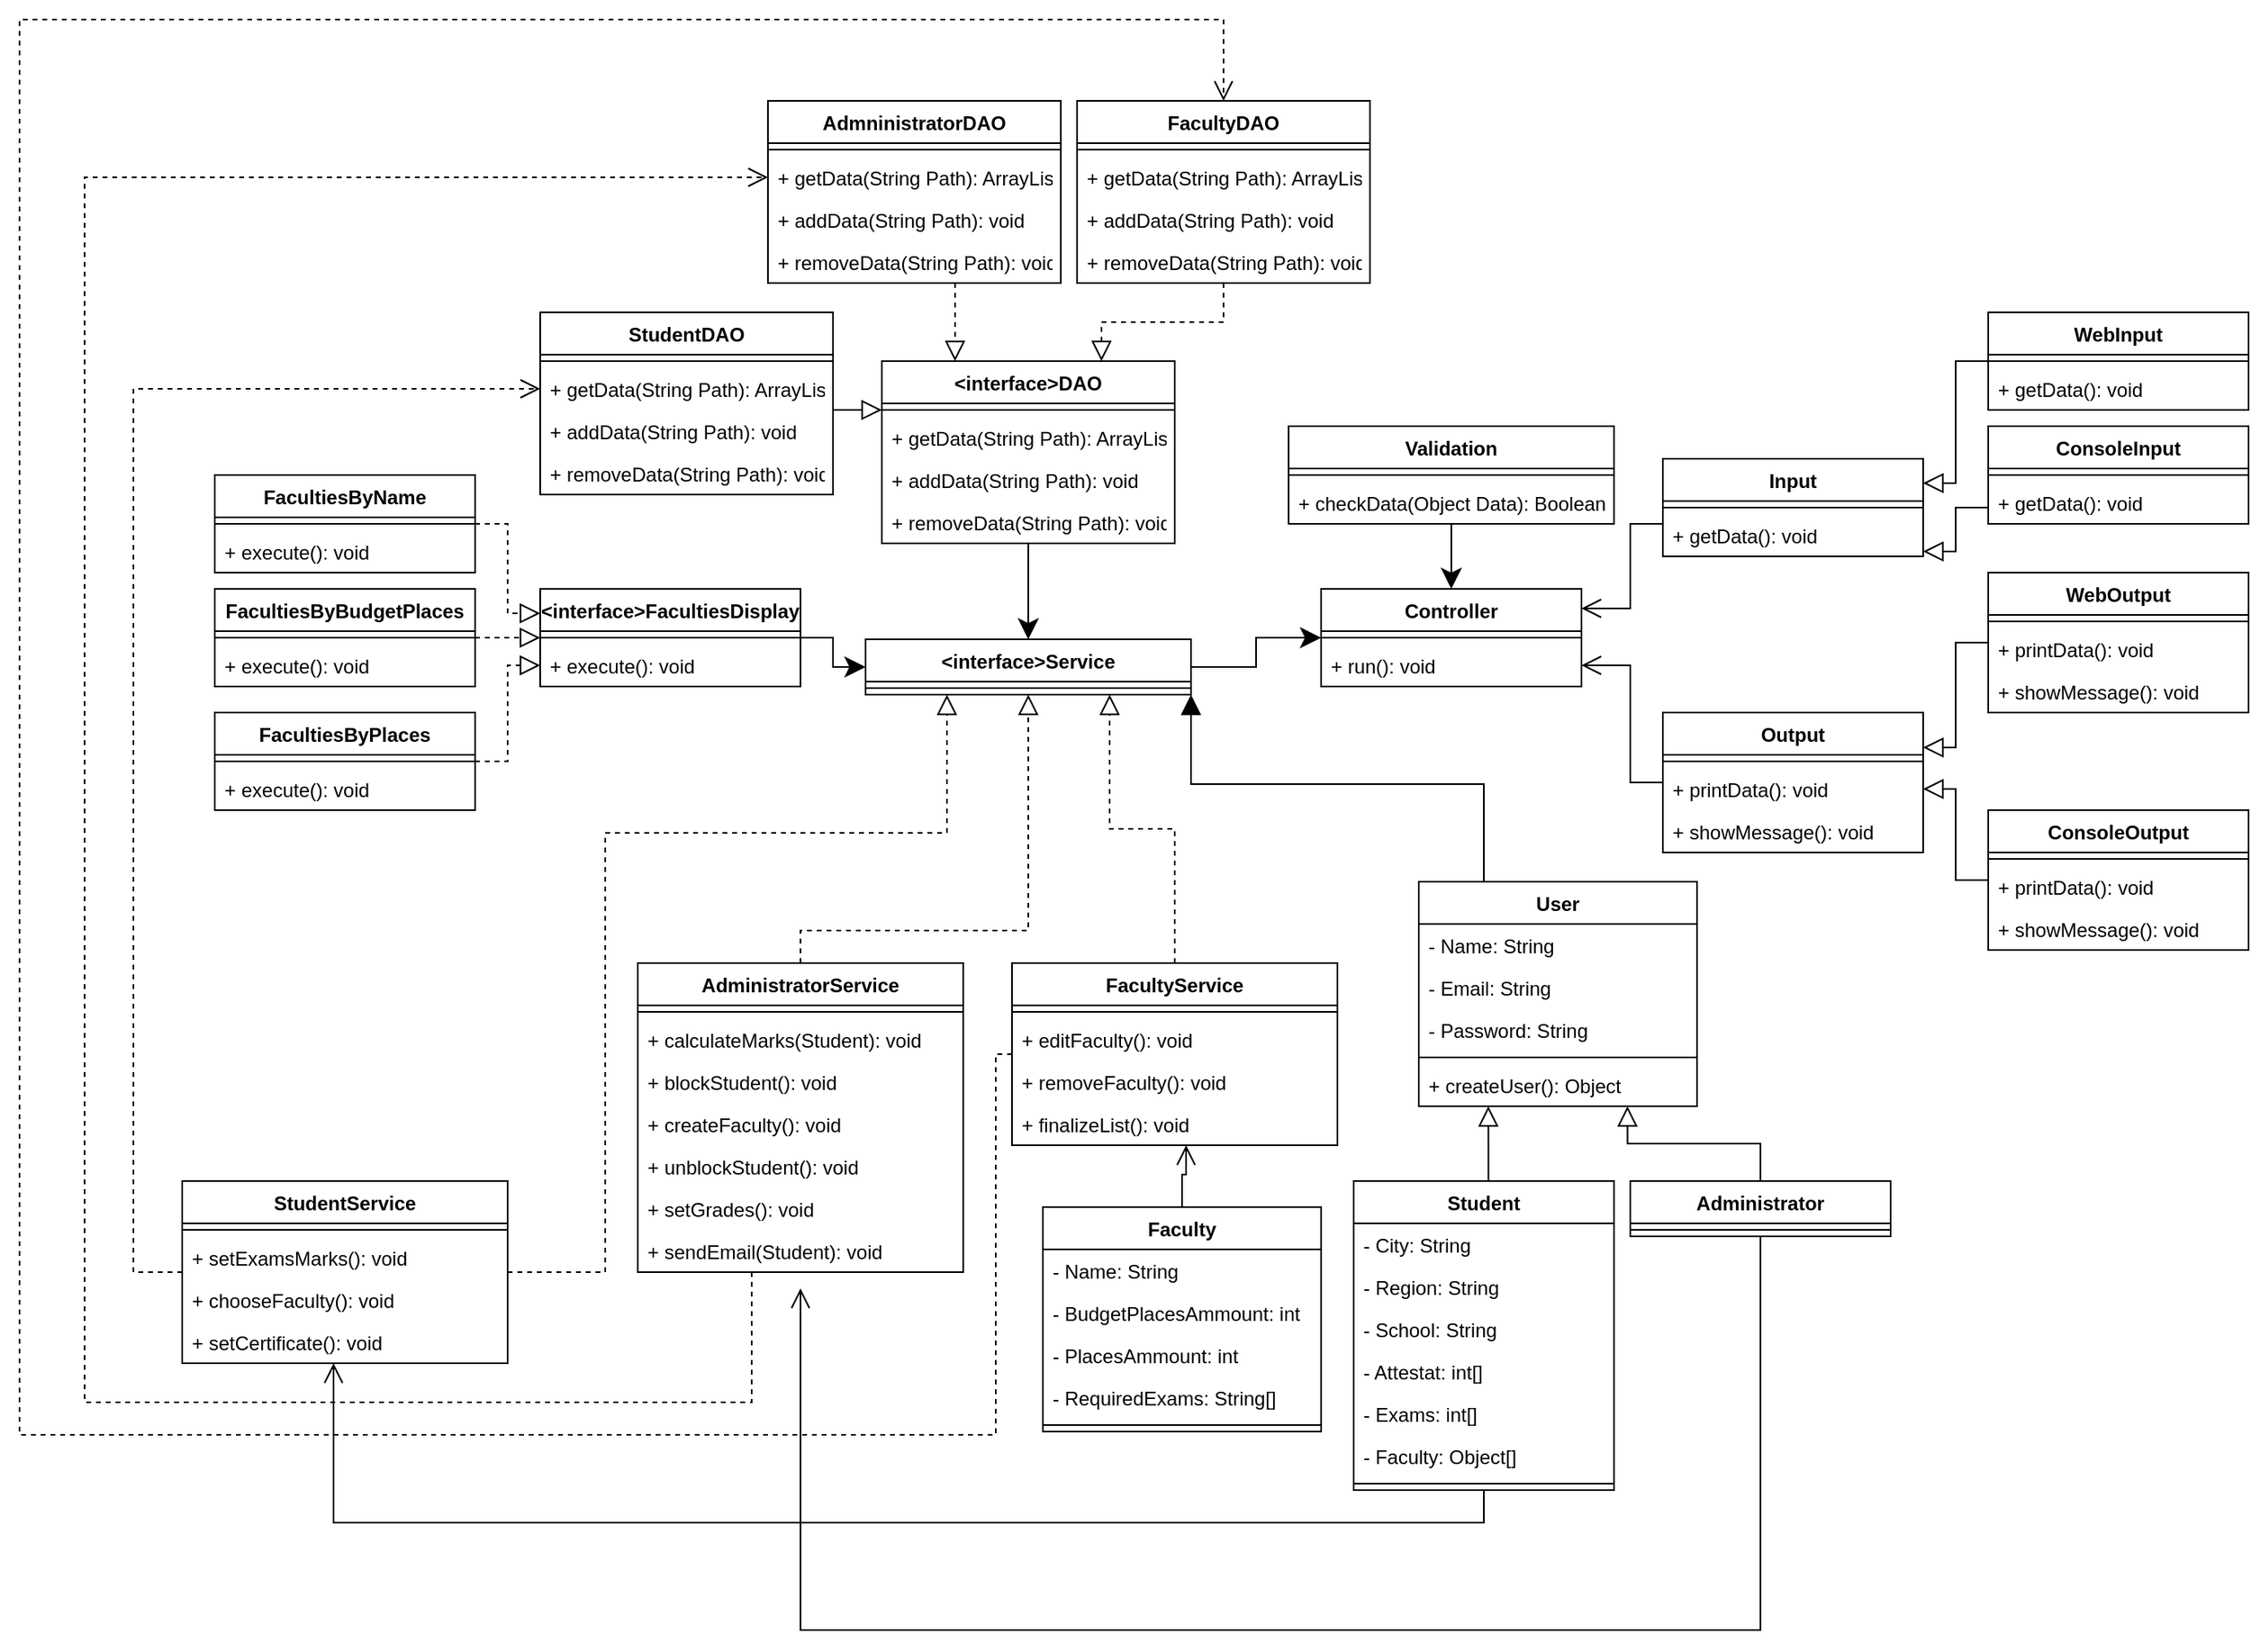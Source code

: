 <mxfile version="13.7.9" type="device" pages="2"><diagram id="vIo_he2ys7DQCaK_Sja6" name="class diagram"><mxGraphModel dx="1346" dy="989" grid="1" gridSize="10" guides="1" tooltips="1" connect="1" arrows="1" fold="1" page="0" pageScale="1" pageWidth="827" pageHeight="1169" math="0" shadow="0"><root><mxCell id="0"/><mxCell id="1" parent="0"/><mxCell id="I9_H8snSXOeKhCOQ0ayp-8" style="edgeStyle=orthogonalEdgeStyle;rounded=0;orthogonalLoop=1;jettySize=auto;html=1;entryX=0;entryY=0.25;entryDx=0;entryDy=0;endArrow=block;endFill=0;endSize=10;dashed=1;" edge="1" parent="1" source="I9_H8snSXOeKhCOQ0ayp-5" target="I9_H8snSXOeKhCOQ0ayp-1"><mxGeometry relative="1" as="geometry"/></mxCell><mxCell id="I9_H8snSXOeKhCOQ0ayp-21" style="edgeStyle=orthogonalEdgeStyle;rounded=0;orthogonalLoop=1;jettySize=auto;html=1;endArrow=classic;endFill=1;endSize=10;entryX=0;entryY=0.5;entryDx=0;entryDy=0;" edge="1" parent="1" source="I9_H8snSXOeKhCOQ0ayp-1" target="I9_H8snSXOeKhCOQ0ayp-17"><mxGeometry relative="1" as="geometry"><mxPoint x="480" y="230" as="targetPoint"/></mxGeometry></mxCell><mxCell id="I9_H8snSXOeKhCOQ0ayp-12" style="edgeStyle=orthogonalEdgeStyle;rounded=0;orthogonalLoop=1;jettySize=auto;html=1;entryX=0;entryY=0.5;entryDx=0;entryDy=0;endArrow=block;endFill=0;endSize=10;dashed=1;" edge="1" parent="1" source="I9_H8snSXOeKhCOQ0ayp-9" target="I9_H8snSXOeKhCOQ0ayp-1"><mxGeometry relative="1" as="geometry"/></mxCell><mxCell id="I9_H8snSXOeKhCOQ0ayp-16" style="edgeStyle=orthogonalEdgeStyle;rounded=0;orthogonalLoop=1;jettySize=auto;html=1;entryX=0;entryY=0.5;entryDx=0;entryDy=0;endArrow=block;endFill=0;endSize=10;dashed=1;" edge="1" parent="1" source="I9_H8snSXOeKhCOQ0ayp-13" target="I9_H8snSXOeKhCOQ0ayp-4"><mxGeometry relative="1" as="geometry"><Array as="points"><mxPoint x="260" y="266"/><mxPoint x="260" y="207"/></Array></mxGeometry></mxCell><mxCell id="I9_H8snSXOeKhCOQ0ayp-17" value="&lt;interface&gt;Service" style="swimlane;fontStyle=1;align=center;verticalAlign=top;childLayout=stackLayout;horizontal=1;startSize=26;horizontalStack=0;resizeParent=1;resizeParentMax=0;resizeLast=0;collapsible=1;marginBottom=0;" vertex="1" parent="1"><mxGeometry x="480" y="191" width="200" height="34" as="geometry"/></mxCell><mxCell id="I9_H8snSXOeKhCOQ0ayp-19" value="" style="line;strokeWidth=1;fillColor=none;align=left;verticalAlign=middle;spacingTop=-1;spacingLeft=3;spacingRight=3;rotatable=0;labelPosition=right;points=[];portConstraint=eastwest;" vertex="1" parent="I9_H8snSXOeKhCOQ0ayp-17"><mxGeometry y="26" width="200" height="8" as="geometry"/></mxCell><mxCell id="DlJdWnkf0uTOFnkQr2Xf-8" style="edgeStyle=orthogonalEdgeStyle;rounded=0;orthogonalLoop=1;jettySize=auto;html=1;entryX=1;entryY=0.25;entryDx=0;entryDy=0;endArrow=block;endFill=0;endSize=10;" edge="1" parent="1" source="DlJdWnkf0uTOFnkQr2Xf-1" target="I9_H8snSXOeKhCOQ0ayp-81"><mxGeometry relative="1" as="geometry"/></mxCell><mxCell id="I9_H8snSXOeKhCOQ0ayp-46" style="edgeStyle=orthogonalEdgeStyle;rounded=0;orthogonalLoop=1;jettySize=auto;html=1;entryX=1;entryY=1;entryDx=0;entryDy=0;endArrow=block;endFill=1;endSize=10;" edge="1" parent="1" source="I9_H8snSXOeKhCOQ0ayp-40" target="I9_H8snSXOeKhCOQ0ayp-17"><mxGeometry relative="1" as="geometry"><mxPoint x="680" y="238" as="targetPoint"/><Array as="points"><mxPoint x="860" y="280"/><mxPoint x="680" y="280"/></Array></mxGeometry></mxCell><mxCell id="I9_H8snSXOeKhCOQ0ayp-52" style="edgeStyle=orthogonalEdgeStyle;rounded=0;orthogonalLoop=1;jettySize=auto;html=1;entryX=0.25;entryY=1;entryDx=0;entryDy=0;endArrow=block;endFill=0;endSize=10;" edge="1" parent="1" source="I9_H8snSXOeKhCOQ0ayp-48" target="I9_H8snSXOeKhCOQ0ayp-40"><mxGeometry relative="1" as="geometry"><Array as="points"><mxPoint x="863" y="501"/></Array></mxGeometry></mxCell><mxCell id="I9_H8snSXOeKhCOQ0ayp-80" style="edgeStyle=orthogonalEdgeStyle;rounded=0;orthogonalLoop=1;jettySize=auto;html=1;endArrow=classic;endFill=1;endSize=10;" edge="1" parent="1" source="I9_H8snSXOeKhCOQ0ayp-76" target="I9_H8snSXOeKhCOQ0ayp-71"><mxGeometry relative="1" as="geometry"/></mxCell><mxCell id="I9_H8snSXOeKhCOQ0ayp-76" value="Validation" style="swimlane;fontStyle=1;align=center;verticalAlign=top;childLayout=stackLayout;horizontal=1;startSize=26;horizontalStack=0;resizeParent=1;resizeParentMax=0;resizeLast=0;collapsible=1;marginBottom=0;" vertex="1" parent="1"><mxGeometry x="740" y="60" width="200" height="60" as="geometry"/></mxCell><mxCell id="I9_H8snSXOeKhCOQ0ayp-78" value="" style="line;strokeWidth=1;fillColor=none;align=left;verticalAlign=middle;spacingTop=-1;spacingLeft=3;spacingRight=3;rotatable=0;labelPosition=right;points=[];portConstraint=eastwest;" vertex="1" parent="I9_H8snSXOeKhCOQ0ayp-76"><mxGeometry y="26" width="200" height="8" as="geometry"/></mxCell><mxCell id="I9_H8snSXOeKhCOQ0ayp-79" value="+ checkData(Object Data): Boolean" style="text;strokeColor=none;fillColor=none;align=left;verticalAlign=top;spacingLeft=4;spacingRight=4;overflow=hidden;rotatable=0;points=[[0,0.5],[1,0.5]];portConstraint=eastwest;" vertex="1" parent="I9_H8snSXOeKhCOQ0ayp-76"><mxGeometry y="34" width="200" height="26" as="geometry"/></mxCell><mxCell id="I9_H8snSXOeKhCOQ0ayp-85" style="edgeStyle=orthogonalEdgeStyle;rounded=0;orthogonalLoop=1;jettySize=auto;html=1;endArrow=open;endFill=0;endSize=10;" edge="1" parent="1" source="I9_H8snSXOeKhCOQ0ayp-81" target="I9_H8snSXOeKhCOQ0ayp-71"><mxGeometry relative="1" as="geometry"><mxPoint x="970" y="175" as="targetPoint"/><Array as="points"><mxPoint x="950" y="120"/><mxPoint x="950" y="172"/></Array></mxGeometry></mxCell><mxCell id="I9_H8snSXOeKhCOQ0ayp-89" style="edgeStyle=orthogonalEdgeStyle;rounded=0;orthogonalLoop=1;jettySize=auto;html=1;entryX=1;entryY=0.5;entryDx=0;entryDy=0;endArrow=open;endFill=0;endSize=10;" edge="1" parent="1" source="I9_H8snSXOeKhCOQ0ayp-86" target="I9_H8snSXOeKhCOQ0ayp-74"><mxGeometry relative="1" as="geometry"><Array as="points"><mxPoint x="950" y="279"/><mxPoint x="950" y="207"/></Array></mxGeometry></mxCell><mxCell id="I9_H8snSXOeKhCOQ0ayp-100" style="edgeStyle=orthogonalEdgeStyle;rounded=0;orthogonalLoop=1;jettySize=auto;html=1;entryX=1;entryY=0.25;entryDx=0;entryDy=0;endArrow=block;endFill=0;endSize=10;" edge="1" parent="1" source="I9_H8snSXOeKhCOQ0ayp-91" target="I9_H8snSXOeKhCOQ0ayp-86"><mxGeometry relative="1" as="geometry"/></mxCell><mxCell id="I9_H8snSXOeKhCOQ0ayp-91" value="WebOutput" style="swimlane;fontStyle=1;align=center;verticalAlign=top;childLayout=stackLayout;horizontal=1;startSize=26;horizontalStack=0;resizeParent=1;resizeParentMax=0;resizeLast=0;collapsible=1;marginBottom=0;" vertex="1" parent="1"><mxGeometry x="1170" y="150" width="160" height="86" as="geometry"/></mxCell><mxCell id="I9_H8snSXOeKhCOQ0ayp-92" value="" style="line;strokeWidth=1;fillColor=none;align=left;verticalAlign=middle;spacingTop=-1;spacingLeft=3;spacingRight=3;rotatable=0;labelPosition=right;points=[];portConstraint=eastwest;" vertex="1" parent="I9_H8snSXOeKhCOQ0ayp-91"><mxGeometry y="26" width="160" height="8" as="geometry"/></mxCell><mxCell id="I9_H8snSXOeKhCOQ0ayp-93" value="+ printData(): void" style="text;strokeColor=none;fillColor=none;align=left;verticalAlign=top;spacingLeft=4;spacingRight=4;overflow=hidden;rotatable=0;points=[[0,0.5],[1,0.5]];portConstraint=eastwest;" vertex="1" parent="I9_H8snSXOeKhCOQ0ayp-91"><mxGeometry y="34" width="160" height="26" as="geometry"/></mxCell><mxCell id="I9_H8snSXOeKhCOQ0ayp-94" value="+ showMessage(): void" style="text;strokeColor=none;fillColor=none;align=left;verticalAlign=top;spacingLeft=4;spacingRight=4;overflow=hidden;rotatable=0;points=[[0,0.5],[1,0.5]];portConstraint=eastwest;" vertex="1" parent="I9_H8snSXOeKhCOQ0ayp-91"><mxGeometry y="60" width="160" height="26" as="geometry"/></mxCell><mxCell id="DlJdWnkf0uTOFnkQr2Xf-7" style="edgeStyle=orthogonalEdgeStyle;rounded=0;orthogonalLoop=1;jettySize=auto;html=1;endArrow=block;endFill=0;endSize=10;exitX=0;exitY=0.5;exitDx=0;exitDy=0;" edge="1" parent="1" source="DlJdWnkf0uTOFnkQr2Xf-6" target="I9_H8snSXOeKhCOQ0ayp-84"><mxGeometry relative="1" as="geometry"><Array as="points"><mxPoint x="1170" y="110"/><mxPoint x="1150" y="110"/><mxPoint x="1150" y="137"/></Array></mxGeometry></mxCell><mxCell id="I9_H8snSXOeKhCOQ0ayp-81" value="Input" style="swimlane;fontStyle=1;align=center;verticalAlign=top;childLayout=stackLayout;horizontal=1;startSize=26;horizontalStack=0;resizeParent=1;resizeParentMax=0;resizeLast=0;collapsible=1;marginBottom=0;" vertex="1" parent="1"><mxGeometry x="970" y="80" width="160" height="60" as="geometry"/></mxCell><mxCell id="I9_H8snSXOeKhCOQ0ayp-83" value="" style="line;strokeWidth=1;fillColor=none;align=left;verticalAlign=middle;spacingTop=-1;spacingLeft=3;spacingRight=3;rotatable=0;labelPosition=right;points=[];portConstraint=eastwest;" vertex="1" parent="I9_H8snSXOeKhCOQ0ayp-81"><mxGeometry y="26" width="160" height="8" as="geometry"/></mxCell><mxCell id="I9_H8snSXOeKhCOQ0ayp-84" value="+ getData(): void" style="text;strokeColor=none;fillColor=none;align=left;verticalAlign=top;spacingLeft=4;spacingRight=4;overflow=hidden;rotatable=0;points=[[0,0.5],[1,0.5]];portConstraint=eastwest;" vertex="1" parent="I9_H8snSXOeKhCOQ0ayp-81"><mxGeometry y="34" width="160" height="26" as="geometry"/></mxCell><mxCell id="DlJdWnkf0uTOFnkQr2Xf-1" value="WebInput" style="swimlane;fontStyle=1;align=center;verticalAlign=top;childLayout=stackLayout;horizontal=1;startSize=26;horizontalStack=0;resizeParent=1;resizeParentMax=0;resizeLast=0;collapsible=1;marginBottom=0;" vertex="1" parent="1"><mxGeometry x="1170" y="-10" width="160" height="60" as="geometry"/></mxCell><mxCell id="DlJdWnkf0uTOFnkQr2Xf-2" value="" style="line;strokeWidth=1;fillColor=none;align=left;verticalAlign=middle;spacingTop=-1;spacingLeft=3;spacingRight=3;rotatable=0;labelPosition=right;points=[];portConstraint=eastwest;" vertex="1" parent="DlJdWnkf0uTOFnkQr2Xf-1"><mxGeometry y="26" width="160" height="8" as="geometry"/></mxCell><mxCell id="DlJdWnkf0uTOFnkQr2Xf-3" value="+ getData(): void" style="text;strokeColor=none;fillColor=none;align=left;verticalAlign=top;spacingLeft=4;spacingRight=4;overflow=hidden;rotatable=0;points=[[0,0.5],[1,0.5]];portConstraint=eastwest;" vertex="1" parent="DlJdWnkf0uTOFnkQr2Xf-1"><mxGeometry y="34" width="160" height="26" as="geometry"/></mxCell><mxCell id="I9_H8snSXOeKhCOQ0ayp-57" style="edgeStyle=orthogonalEdgeStyle;rounded=0;orthogonalLoop=1;jettySize=auto;html=1;entryX=0.75;entryY=1;entryDx=0;entryDy=0;endArrow=block;endFill=0;endSize=10;" edge="1" parent="1" source="I9_H8snSXOeKhCOQ0ayp-53" target="I9_H8snSXOeKhCOQ0ayp-40"><mxGeometry relative="1" as="geometry"/></mxCell><mxCell id="I9_H8snSXOeKhCOQ0ayp-75" style="edgeStyle=orthogonalEdgeStyle;rounded=0;orthogonalLoop=1;jettySize=auto;html=1;entryX=0;entryY=0.5;entryDx=0;entryDy=0;endArrow=classic;endFill=1;endSize=10;exitX=1;exitY=0.5;exitDx=0;exitDy=0;" edge="1" parent="1" source="I9_H8snSXOeKhCOQ0ayp-17" target="I9_H8snSXOeKhCOQ0ayp-71"><mxGeometry relative="1" as="geometry"><mxPoint x="680" y="238" as="sourcePoint"/></mxGeometry></mxCell><mxCell id="I9_H8snSXOeKhCOQ0ayp-86" value="Output" style="swimlane;fontStyle=1;align=center;verticalAlign=top;childLayout=stackLayout;horizontal=1;startSize=26;horizontalStack=0;resizeParent=1;resizeParentMax=0;resizeLast=0;collapsible=1;marginBottom=0;" vertex="1" parent="1"><mxGeometry x="970" y="236" width="160" height="86" as="geometry"/></mxCell><mxCell id="I9_H8snSXOeKhCOQ0ayp-87" value="" style="line;strokeWidth=1;fillColor=none;align=left;verticalAlign=middle;spacingTop=-1;spacingLeft=3;spacingRight=3;rotatable=0;labelPosition=right;points=[];portConstraint=eastwest;" vertex="1" parent="I9_H8snSXOeKhCOQ0ayp-86"><mxGeometry y="26" width="160" height="8" as="geometry"/></mxCell><mxCell id="I9_H8snSXOeKhCOQ0ayp-88" value="+ printData(): void" style="text;strokeColor=none;fillColor=none;align=left;verticalAlign=top;spacingLeft=4;spacingRight=4;overflow=hidden;rotatable=0;points=[[0,0.5],[1,0.5]];portConstraint=eastwest;" vertex="1" parent="I9_H8snSXOeKhCOQ0ayp-86"><mxGeometry y="34" width="160" height="26" as="geometry"/></mxCell><mxCell id="I9_H8snSXOeKhCOQ0ayp-90" value="+ showMessage(): void" style="text;strokeColor=none;fillColor=none;align=left;verticalAlign=top;spacingLeft=4;spacingRight=4;overflow=hidden;rotatable=0;points=[[0,0.5],[1,0.5]];portConstraint=eastwest;" vertex="1" parent="I9_H8snSXOeKhCOQ0ayp-86"><mxGeometry y="60" width="160" height="26" as="geometry"/></mxCell><mxCell id="I9_H8snSXOeKhCOQ0ayp-99" style="edgeStyle=orthogonalEdgeStyle;rounded=0;orthogonalLoop=1;jettySize=auto;html=1;entryX=1;entryY=0.5;entryDx=0;entryDy=0;endArrow=block;endFill=0;endSize=10;" edge="1" parent="1" source="I9_H8snSXOeKhCOQ0ayp-95" target="I9_H8snSXOeKhCOQ0ayp-88"><mxGeometry relative="1" as="geometry"/></mxCell><mxCell id="I9_H8snSXOeKhCOQ0ayp-95" value="ConsoleOutput" style="swimlane;fontStyle=1;align=center;verticalAlign=top;childLayout=stackLayout;horizontal=1;startSize=26;horizontalStack=0;resizeParent=1;resizeParentMax=0;resizeLast=0;collapsible=1;marginBottom=0;" vertex="1" parent="1"><mxGeometry x="1170" y="296" width="160" height="86" as="geometry"/></mxCell><mxCell id="I9_H8snSXOeKhCOQ0ayp-96" value="" style="line;strokeWidth=1;fillColor=none;align=left;verticalAlign=middle;spacingTop=-1;spacingLeft=3;spacingRight=3;rotatable=0;labelPosition=right;points=[];portConstraint=eastwest;" vertex="1" parent="I9_H8snSXOeKhCOQ0ayp-95"><mxGeometry y="26" width="160" height="8" as="geometry"/></mxCell><mxCell id="I9_H8snSXOeKhCOQ0ayp-97" value="+ printData(): void" style="text;strokeColor=none;fillColor=none;align=left;verticalAlign=top;spacingLeft=4;spacingRight=4;overflow=hidden;rotatable=0;points=[[0,0.5],[1,0.5]];portConstraint=eastwest;" vertex="1" parent="I9_H8snSXOeKhCOQ0ayp-95"><mxGeometry y="34" width="160" height="26" as="geometry"/></mxCell><mxCell id="I9_H8snSXOeKhCOQ0ayp-98" value="+ showMessage(): void" style="text;strokeColor=none;fillColor=none;align=left;verticalAlign=top;spacingLeft=4;spacingRight=4;overflow=hidden;rotatable=0;points=[[0,0.5],[1,0.5]];portConstraint=eastwest;" vertex="1" parent="I9_H8snSXOeKhCOQ0ayp-95"><mxGeometry y="60" width="160" height="26" as="geometry"/></mxCell><mxCell id="I9_H8snSXOeKhCOQ0ayp-71" value="Controller" style="swimlane;fontStyle=1;align=center;verticalAlign=top;childLayout=stackLayout;horizontal=1;startSize=26;horizontalStack=0;resizeParent=1;resizeParentMax=0;resizeLast=0;collapsible=1;marginBottom=0;" vertex="1" parent="1"><mxGeometry x="760" y="160" width="160" height="60" as="geometry"/></mxCell><mxCell id="I9_H8snSXOeKhCOQ0ayp-73" value="" style="line;strokeWidth=1;fillColor=none;align=left;verticalAlign=middle;spacingTop=-1;spacingLeft=3;spacingRight=3;rotatable=0;labelPosition=right;points=[];portConstraint=eastwest;" vertex="1" parent="I9_H8snSXOeKhCOQ0ayp-71"><mxGeometry y="26" width="160" height="8" as="geometry"/></mxCell><mxCell id="I9_H8snSXOeKhCOQ0ayp-74" value="+ run(): void" style="text;strokeColor=none;fillColor=none;align=left;verticalAlign=top;spacingLeft=4;spacingRight=4;overflow=hidden;rotatable=0;points=[[0,0.5],[1,0.5]];portConstraint=eastwest;" vertex="1" parent="I9_H8snSXOeKhCOQ0ayp-71"><mxGeometry y="34" width="160" height="26" as="geometry"/></mxCell><mxCell id="DlJdWnkf0uTOFnkQr2Xf-4" value="ConsoleInput" style="swimlane;fontStyle=1;align=center;verticalAlign=top;childLayout=stackLayout;horizontal=1;startSize=26;horizontalStack=0;resizeParent=1;resizeParentMax=0;resizeLast=0;collapsible=1;marginBottom=0;" vertex="1" parent="1"><mxGeometry x="1170" y="60" width="160" height="60" as="geometry"/></mxCell><mxCell id="DlJdWnkf0uTOFnkQr2Xf-5" value="" style="line;strokeWidth=1;fillColor=none;align=left;verticalAlign=middle;spacingTop=-1;spacingLeft=3;spacingRight=3;rotatable=0;labelPosition=right;points=[];portConstraint=eastwest;" vertex="1" parent="DlJdWnkf0uTOFnkQr2Xf-4"><mxGeometry y="26" width="160" height="8" as="geometry"/></mxCell><mxCell id="DlJdWnkf0uTOFnkQr2Xf-6" value="+ getData(): void" style="text;strokeColor=none;fillColor=none;align=left;verticalAlign=top;spacingLeft=4;spacingRight=4;overflow=hidden;rotatable=0;points=[[0,0.5],[1,0.5]];portConstraint=eastwest;" vertex="1" parent="DlJdWnkf0uTOFnkQr2Xf-4"><mxGeometry y="34" width="160" height="26" as="geometry"/></mxCell><mxCell id="DlJdWnkf0uTOFnkQr2Xf-14" style="edgeStyle=orthogonalEdgeStyle;rounded=0;orthogonalLoop=1;jettySize=auto;html=1;entryX=0.5;entryY=1;entryDx=0;entryDy=0;endArrow=block;endFill=0;endSize=10;exitX=0.5;exitY=0;exitDx=0;exitDy=0;dashed=1;" edge="1" parent="1" source="DlJdWnkf0uTOFnkQr2Xf-10" target="I9_H8snSXOeKhCOQ0ayp-17"><mxGeometry relative="1" as="geometry"><mxPoint x="625.8" y="251.598" as="targetPoint"/><Array as="points"><mxPoint x="440" y="370"/><mxPoint x="580" y="370"/></Array></mxGeometry></mxCell><mxCell id="DlJdWnkf0uTOFnkQr2Xf-19" style="edgeStyle=orthogonalEdgeStyle;rounded=0;orthogonalLoop=1;jettySize=auto;html=1;entryX=0.25;entryY=1;entryDx=0;entryDy=0;endArrow=block;endFill=0;endSize=10;dashed=1;" edge="1" parent="1" source="DlJdWnkf0uTOFnkQr2Xf-15" target="I9_H8snSXOeKhCOQ0ayp-17"><mxGeometry relative="1" as="geometry"><mxPoint x="520" y="251.598" as="targetPoint"/><Array as="points"><mxPoint x="320" y="580"/><mxPoint x="320" y="310"/><mxPoint x="530" y="310"/></Array></mxGeometry></mxCell><mxCell id="DlJdWnkf0uTOFnkQr2Xf-32" style="edgeStyle=orthogonalEdgeStyle;rounded=0;orthogonalLoop=1;jettySize=auto;html=1;entryX=0.5;entryY=0;entryDx=0;entryDy=0;endArrow=classic;endFill=1;endSize=10;" edge="1" parent="1" source="I9_H8snSXOeKhCOQ0ayp-28" target="I9_H8snSXOeKhCOQ0ayp-17"><mxGeometry relative="1" as="geometry"><mxPoint x="580" y="1.137e-13" as="targetPoint"/></mxGeometry></mxCell><mxCell id="DlJdWnkf0uTOFnkQr2Xf-56" style="edgeStyle=orthogonalEdgeStyle;rounded=0;orthogonalLoop=1;jettySize=auto;html=1;endArrow=block;endFill=0;endSize=10;" edge="1" parent="1" source="DlJdWnkf0uTOFnkQr2Xf-33" target="I9_H8snSXOeKhCOQ0ayp-30"><mxGeometry relative="1" as="geometry"><Array as="points"><mxPoint x="470" y="50"/></Array></mxGeometry></mxCell><mxCell id="I9_H8snSXOeKhCOQ0ayp-40" value="User" style="swimlane;fontStyle=1;align=center;verticalAlign=top;childLayout=stackLayout;horizontal=1;startSize=26;horizontalStack=0;resizeParent=1;resizeParentMax=0;resizeLast=0;collapsible=1;marginBottom=0;" vertex="1" parent="1"><mxGeometry x="820" y="340" width="171" height="138" as="geometry"/></mxCell><mxCell id="I9_H8snSXOeKhCOQ0ayp-41" value="- Name: String" style="text;strokeColor=none;fillColor=none;align=left;verticalAlign=top;spacingLeft=4;spacingRight=4;overflow=hidden;rotatable=0;points=[[0,0.5],[1,0.5]];portConstraint=eastwest;" vertex="1" parent="I9_H8snSXOeKhCOQ0ayp-40"><mxGeometry y="26" width="171" height="26" as="geometry"/></mxCell><mxCell id="I9_H8snSXOeKhCOQ0ayp-42" value="- Email: String" style="text;strokeColor=none;fillColor=none;align=left;verticalAlign=top;spacingLeft=4;spacingRight=4;overflow=hidden;rotatable=0;points=[[0,0.5],[1,0.5]];portConstraint=eastwest;" vertex="1" parent="I9_H8snSXOeKhCOQ0ayp-40"><mxGeometry y="52" width="171" height="26" as="geometry"/></mxCell><mxCell id="I9_H8snSXOeKhCOQ0ayp-43" value="- Password: String" style="text;strokeColor=none;fillColor=none;align=left;verticalAlign=top;spacingLeft=4;spacingRight=4;overflow=hidden;rotatable=0;points=[[0,0.5],[1,0.5]];portConstraint=eastwest;" vertex="1" parent="I9_H8snSXOeKhCOQ0ayp-40"><mxGeometry y="78" width="171" height="26" as="geometry"/></mxCell><mxCell id="I9_H8snSXOeKhCOQ0ayp-45" value="" style="line;strokeWidth=1;fillColor=none;align=left;verticalAlign=middle;spacingTop=-1;spacingLeft=3;spacingRight=3;rotatable=0;labelPosition=right;points=[];portConstraint=eastwest;" vertex="1" parent="I9_H8snSXOeKhCOQ0ayp-40"><mxGeometry y="104" width="171" height="8" as="geometry"/></mxCell><mxCell id="DlJdWnkf0uTOFnkQr2Xf-9" value="+ createUser(): Object" style="text;strokeColor=none;fillColor=none;align=left;verticalAlign=top;spacingLeft=4;spacingRight=4;overflow=hidden;rotatable=0;points=[[0,0.5],[1,0.5]];portConstraint=eastwest;" vertex="1" parent="I9_H8snSXOeKhCOQ0ayp-40"><mxGeometry y="112" width="171" height="26" as="geometry"/></mxCell><mxCell id="DlJdWnkf0uTOFnkQr2Xf-57" style="edgeStyle=orthogonalEdgeStyle;rounded=0;orthogonalLoop=1;jettySize=auto;html=1;endArrow=open;endFill=0;endSize=10;dashed=1;entryX=0;entryY=0.5;entryDx=0;entryDy=0;" edge="1" parent="1" source="DlJdWnkf0uTOFnkQr2Xf-15" target="DlJdWnkf0uTOFnkQr2Xf-35"><mxGeometry relative="1" as="geometry"><mxPoint x="470" y="-177" as="targetPoint"/><Array as="points"><mxPoint x="30" y="580"/><mxPoint x="30" y="37"/></Array></mxGeometry></mxCell><mxCell id="DlJdWnkf0uTOFnkQr2Xf-38" value="AdmninistratorDAO" style="swimlane;fontStyle=1;align=center;verticalAlign=top;childLayout=stackLayout;horizontal=1;startSize=26;horizontalStack=0;resizeParent=1;resizeParentMax=0;resizeLast=0;collapsible=1;marginBottom=0;" vertex="1" parent="1"><mxGeometry x="420" y="-140" width="180" height="112" as="geometry"/></mxCell><mxCell id="DlJdWnkf0uTOFnkQr2Xf-39" value="" style="line;strokeWidth=1;fillColor=none;align=left;verticalAlign=middle;spacingTop=-1;spacingLeft=3;spacingRight=3;rotatable=0;labelPosition=right;points=[];portConstraint=eastwest;" vertex="1" parent="DlJdWnkf0uTOFnkQr2Xf-38"><mxGeometry y="26" width="180" height="8" as="geometry"/></mxCell><mxCell id="DlJdWnkf0uTOFnkQr2Xf-40" value="+ getData(String Path): ArrayList" style="text;strokeColor=none;fillColor=none;align=left;verticalAlign=top;spacingLeft=4;spacingRight=4;overflow=hidden;rotatable=0;points=[[0,0.5],[1,0.5]];portConstraint=eastwest;" vertex="1" parent="DlJdWnkf0uTOFnkQr2Xf-38"><mxGeometry y="34" width="180" height="26" as="geometry"/></mxCell><mxCell id="DlJdWnkf0uTOFnkQr2Xf-41" value="+ addData(String Path): void" style="text;strokeColor=none;fillColor=none;align=left;verticalAlign=top;spacingLeft=4;spacingRight=4;overflow=hidden;rotatable=0;points=[[0,0.5],[1,0.5]];portConstraint=eastwest;" vertex="1" parent="DlJdWnkf0uTOFnkQr2Xf-38"><mxGeometry y="60" width="180" height="26" as="geometry"/></mxCell><mxCell id="DlJdWnkf0uTOFnkQr2Xf-42" value="+ removeData(String Path): void" style="text;strokeColor=none;fillColor=none;align=left;verticalAlign=top;spacingLeft=4;spacingRight=4;overflow=hidden;rotatable=0;points=[[0,0.5],[1,0.5]];portConstraint=eastwest;" vertex="1" parent="DlJdWnkf0uTOFnkQr2Xf-38"><mxGeometry y="86" width="180" height="26" as="geometry"/></mxCell><mxCell id="DlJdWnkf0uTOFnkQr2Xf-15" value="StudentService" style="swimlane;fontStyle=1;align=center;verticalAlign=top;childLayout=stackLayout;horizontal=1;startSize=26;horizontalStack=0;resizeParent=1;resizeParentMax=0;resizeLast=0;collapsible=1;marginBottom=0;" vertex="1" parent="1"><mxGeometry x="60" y="524" width="200" height="112" as="geometry"/></mxCell><mxCell id="DlJdWnkf0uTOFnkQr2Xf-16" value="" style="line;strokeWidth=1;fillColor=none;align=left;verticalAlign=middle;spacingTop=-1;spacingLeft=3;spacingRight=3;rotatable=0;labelPosition=right;points=[];portConstraint=eastwest;" vertex="1" parent="DlJdWnkf0uTOFnkQr2Xf-15"><mxGeometry y="26" width="200" height="8" as="geometry"/></mxCell><mxCell id="I9_H8snSXOeKhCOQ0ayp-69" value="+ setExamsMarks(): void" style="text;strokeColor=none;fillColor=none;align=left;verticalAlign=top;spacingLeft=4;spacingRight=4;overflow=hidden;rotatable=0;points=[[0,0.5],[1,0.5]];portConstraint=eastwest;" vertex="1" parent="DlJdWnkf0uTOFnkQr2Xf-15"><mxGeometry y="34" width="200" height="26" as="geometry"/></mxCell><mxCell id="I9_H8snSXOeKhCOQ0ayp-70" value="+ chooseFaculty(): void" style="text;strokeColor=none;fillColor=none;align=left;verticalAlign=top;spacingLeft=4;spacingRight=4;overflow=hidden;rotatable=0;points=[[0,0.5],[1,0.5]];portConstraint=eastwest;" vertex="1" parent="DlJdWnkf0uTOFnkQr2Xf-15"><mxGeometry y="60" width="200" height="26" as="geometry"/></mxCell><mxCell id="I9_H8snSXOeKhCOQ0ayp-51" value="+ setCertificate(): void" style="text;strokeColor=none;fillColor=none;align=left;verticalAlign=top;spacingLeft=4;spacingRight=4;overflow=hidden;rotatable=0;points=[[0,0.5],[1,0.5]];portConstraint=eastwest;" vertex="1" parent="DlJdWnkf0uTOFnkQr2Xf-15"><mxGeometry y="86" width="200" height="26" as="geometry"/></mxCell><mxCell id="DlJdWnkf0uTOFnkQr2Xf-58" style="edgeStyle=orthogonalEdgeStyle;rounded=0;orthogonalLoop=1;jettySize=auto;html=1;dashed=1;endArrow=open;endFill=0;endSize=10;entryX=0;entryY=0.5;entryDx=0;entryDy=0;" edge="1" parent="1" source="DlJdWnkf0uTOFnkQr2Xf-10" target="DlJdWnkf0uTOFnkQr2Xf-40"><mxGeometry relative="1" as="geometry"><mxPoint x="420" y="-460" as="targetPoint"/><Array as="points"><mxPoint x="410" y="660"/><mxPoint y="660"/><mxPoint y="-93"/></Array></mxGeometry></mxCell><mxCell id="DlJdWnkf0uTOFnkQr2Xf-63" style="edgeStyle=orthogonalEdgeStyle;rounded=0;orthogonalLoop=1;jettySize=auto;html=1;entryX=0.75;entryY=1;entryDx=0;entryDy=0;endArrow=block;endFill=0;endSize=10;dashed=1;" edge="1" parent="1" source="DlJdWnkf0uTOFnkQr2Xf-59" target="I9_H8snSXOeKhCOQ0ayp-17"><mxGeometry relative="1" as="geometry"/></mxCell><mxCell id="DlJdWnkf0uTOFnkQr2Xf-64" style="edgeStyle=orthogonalEdgeStyle;rounded=0;orthogonalLoop=1;jettySize=auto;html=1;entryX=0.5;entryY=0;entryDx=0;entryDy=0;endArrow=open;endFill=0;endSize=10;dashed=1;" edge="1" parent="1" source="DlJdWnkf0uTOFnkQr2Xf-59" target="DlJdWnkf0uTOFnkQr2Xf-43"><mxGeometry relative="1" as="geometry"><Array as="points"><mxPoint x="560" y="446"/><mxPoint x="560" y="680"/><mxPoint x="-40" y="680"/><mxPoint x="-40" y="-190"/><mxPoint x="700" y="-190"/></Array></mxGeometry></mxCell><mxCell id="DlJdWnkf0uTOFnkQr2Xf-70" style="edgeStyle=orthogonalEdgeStyle;rounded=0;orthogonalLoop=1;jettySize=auto;html=1;entryX=0.465;entryY=1;entryDx=0;entryDy=0;entryPerimeter=0;endArrow=open;endFill=0;endSize=10;" edge="1" parent="1" source="I9_H8snSXOeKhCOQ0ayp-48" target="I9_H8snSXOeKhCOQ0ayp-51"><mxGeometry relative="1" as="geometry"><Array as="points"><mxPoint x="860" y="734"/><mxPoint x="153" y="734"/></Array></mxGeometry></mxCell><mxCell id="I9_H8snSXOeKhCOQ0ayp-48" value="Student" style="swimlane;fontStyle=1;align=center;verticalAlign=top;childLayout=stackLayout;horizontal=1;startSize=26;horizontalStack=0;resizeParent=1;resizeParentMax=0;resizeLast=0;collapsible=1;marginBottom=0;" vertex="1" parent="1"><mxGeometry x="780" y="524" width="160" height="190" as="geometry"/></mxCell><mxCell id="I9_H8snSXOeKhCOQ0ayp-49" value="- City: String" style="text;strokeColor=none;fillColor=none;align=left;verticalAlign=top;spacingLeft=4;spacingRight=4;overflow=hidden;rotatable=0;points=[[0,0.5],[1,0.5]];portConstraint=eastwest;" vertex="1" parent="I9_H8snSXOeKhCOQ0ayp-48"><mxGeometry y="26" width="160" height="26" as="geometry"/></mxCell><mxCell id="I9_H8snSXOeKhCOQ0ayp-65" value="- Region: String" style="text;strokeColor=none;fillColor=none;align=left;verticalAlign=top;spacingLeft=4;spacingRight=4;overflow=hidden;rotatable=0;points=[[0,0.5],[1,0.5]];portConstraint=eastwest;" vertex="1" parent="I9_H8snSXOeKhCOQ0ayp-48"><mxGeometry y="52" width="160" height="26" as="geometry"/></mxCell><mxCell id="I9_H8snSXOeKhCOQ0ayp-66" value="- School: String" style="text;strokeColor=none;fillColor=none;align=left;verticalAlign=top;spacingLeft=4;spacingRight=4;overflow=hidden;rotatable=0;points=[[0,0.5],[1,0.5]];portConstraint=eastwest;" vertex="1" parent="I9_H8snSXOeKhCOQ0ayp-48"><mxGeometry y="78" width="160" height="26" as="geometry"/></mxCell><mxCell id="I9_H8snSXOeKhCOQ0ayp-64" value="- Attestat: int[]" style="text;strokeColor=none;fillColor=none;align=left;verticalAlign=top;spacingLeft=4;spacingRight=4;overflow=hidden;rotatable=0;points=[[0,0.5],[1,0.5]];portConstraint=eastwest;" vertex="1" parent="I9_H8snSXOeKhCOQ0ayp-48"><mxGeometry y="104" width="160" height="26" as="geometry"/></mxCell><mxCell id="I9_H8snSXOeKhCOQ0ayp-67" value="- Exams: int[]" style="text;strokeColor=none;fillColor=none;align=left;verticalAlign=top;spacingLeft=4;spacingRight=4;overflow=hidden;rotatable=0;points=[[0,0.5],[1,0.5]];portConstraint=eastwest;" vertex="1" parent="I9_H8snSXOeKhCOQ0ayp-48"><mxGeometry y="130" width="160" height="26" as="geometry"/></mxCell><mxCell id="I9_H8snSXOeKhCOQ0ayp-68" value="- Faculty: Object[]" style="text;strokeColor=none;fillColor=none;align=left;verticalAlign=top;spacingLeft=4;spacingRight=4;overflow=hidden;rotatable=0;points=[[0,0.5],[1,0.5]];portConstraint=eastwest;" vertex="1" parent="I9_H8snSXOeKhCOQ0ayp-48"><mxGeometry y="156" width="160" height="26" as="geometry"/></mxCell><mxCell id="I9_H8snSXOeKhCOQ0ayp-50" value="" style="line;strokeWidth=1;fillColor=none;align=left;verticalAlign=middle;spacingTop=-1;spacingLeft=3;spacingRight=3;rotatable=0;labelPosition=right;points=[];portConstraint=eastwest;" vertex="1" parent="I9_H8snSXOeKhCOQ0ayp-48"><mxGeometry y="182" width="160" height="8" as="geometry"/></mxCell><mxCell id="DlJdWnkf0uTOFnkQr2Xf-71" style="edgeStyle=orthogonalEdgeStyle;rounded=0;orthogonalLoop=1;jettySize=auto;html=1;endArrow=open;endFill=0;endSize=10;" edge="1" parent="1" source="I9_H8snSXOeKhCOQ0ayp-53"><mxGeometry relative="1" as="geometry"><mxPoint x="440" y="590" as="targetPoint"/><Array as="points"><mxPoint x="1030" y="800"/><mxPoint x="440" y="800"/></Array></mxGeometry></mxCell><mxCell id="I9_H8snSXOeKhCOQ0ayp-53" value="Administrator" style="swimlane;fontStyle=1;align=center;verticalAlign=top;childLayout=stackLayout;horizontal=1;startSize=26;horizontalStack=0;resizeParent=1;resizeParentMax=0;resizeLast=0;collapsible=1;marginBottom=0;" vertex="1" parent="1"><mxGeometry x="950" y="524" width="160" height="34" as="geometry"/></mxCell><mxCell id="I9_H8snSXOeKhCOQ0ayp-55" value="" style="line;strokeWidth=1;fillColor=none;align=left;verticalAlign=middle;spacingTop=-1;spacingLeft=3;spacingRight=3;rotatable=0;labelPosition=right;points=[];portConstraint=eastwest;" vertex="1" parent="I9_H8snSXOeKhCOQ0ayp-53"><mxGeometry y="26" width="160" height="8" as="geometry"/></mxCell><mxCell id="I9_H8snSXOeKhCOQ0ayp-5" value="FacultiesByName" style="swimlane;fontStyle=1;align=center;verticalAlign=top;childLayout=stackLayout;horizontal=1;startSize=26;horizontalStack=0;resizeParent=1;resizeParentMax=0;resizeLast=0;collapsible=1;marginBottom=0;" vertex="1" parent="1"><mxGeometry x="80" y="90" width="160" height="60" as="geometry"/></mxCell><mxCell id="I9_H8snSXOeKhCOQ0ayp-6" value="" style="line;strokeWidth=1;fillColor=none;align=left;verticalAlign=middle;spacingTop=-1;spacingLeft=3;spacingRight=3;rotatable=0;labelPosition=right;points=[];portConstraint=eastwest;" vertex="1" parent="I9_H8snSXOeKhCOQ0ayp-5"><mxGeometry y="26" width="160" height="8" as="geometry"/></mxCell><mxCell id="I9_H8snSXOeKhCOQ0ayp-7" value="+ execute(): void" style="text;strokeColor=none;fillColor=none;align=left;verticalAlign=top;spacingLeft=4;spacingRight=4;overflow=hidden;rotatable=0;points=[[0,0.5],[1,0.5]];portConstraint=eastwest;" vertex="1" parent="I9_H8snSXOeKhCOQ0ayp-5"><mxGeometry y="34" width="160" height="26" as="geometry"/></mxCell><mxCell id="I9_H8snSXOeKhCOQ0ayp-9" value="FacultiesByBudgetPlaces" style="swimlane;fontStyle=1;align=center;verticalAlign=top;childLayout=stackLayout;horizontal=1;startSize=26;horizontalStack=0;resizeParent=1;resizeParentMax=0;resizeLast=0;collapsible=1;marginBottom=0;" vertex="1" parent="1"><mxGeometry x="80" y="160" width="160" height="60" as="geometry"/></mxCell><mxCell id="I9_H8snSXOeKhCOQ0ayp-10" value="" style="line;strokeWidth=1;fillColor=none;align=left;verticalAlign=middle;spacingTop=-1;spacingLeft=3;spacingRight=3;rotatable=0;labelPosition=right;points=[];portConstraint=eastwest;" vertex="1" parent="I9_H8snSXOeKhCOQ0ayp-9"><mxGeometry y="26" width="160" height="8" as="geometry"/></mxCell><mxCell id="I9_H8snSXOeKhCOQ0ayp-11" value="+ execute(): void" style="text;strokeColor=none;fillColor=none;align=left;verticalAlign=top;spacingLeft=4;spacingRight=4;overflow=hidden;rotatable=0;points=[[0,0.5],[1,0.5]];portConstraint=eastwest;" vertex="1" parent="I9_H8snSXOeKhCOQ0ayp-9"><mxGeometry y="34" width="160" height="26" as="geometry"/></mxCell><mxCell id="I9_H8snSXOeKhCOQ0ayp-1" value="&lt;interface&gt;FacultiesDisplay" style="swimlane;fontStyle=1;align=center;verticalAlign=top;childLayout=stackLayout;horizontal=1;startSize=26;horizontalStack=0;resizeParent=1;resizeParentMax=0;resizeLast=0;collapsible=1;marginBottom=0;" vertex="1" parent="1"><mxGeometry x="280" y="160" width="160" height="60" as="geometry"/></mxCell><mxCell id="I9_H8snSXOeKhCOQ0ayp-3" value="" style="line;strokeWidth=1;fillColor=none;align=left;verticalAlign=middle;spacingTop=-1;spacingLeft=3;spacingRight=3;rotatable=0;labelPosition=right;points=[];portConstraint=eastwest;" vertex="1" parent="I9_H8snSXOeKhCOQ0ayp-1"><mxGeometry y="26" width="160" height="8" as="geometry"/></mxCell><mxCell id="I9_H8snSXOeKhCOQ0ayp-4" value="+ execute(): void" style="text;strokeColor=none;fillColor=none;align=left;verticalAlign=top;spacingLeft=4;spacingRight=4;overflow=hidden;rotatable=0;points=[[0,0.5],[1,0.5]];portConstraint=eastwest;" vertex="1" parent="I9_H8snSXOeKhCOQ0ayp-1"><mxGeometry y="34" width="160" height="26" as="geometry"/></mxCell><mxCell id="I9_H8snSXOeKhCOQ0ayp-13" value="FacultiesByPlaces" style="swimlane;fontStyle=1;align=center;verticalAlign=top;childLayout=stackLayout;horizontal=1;startSize=26;horizontalStack=0;resizeParent=1;resizeParentMax=0;resizeLast=0;collapsible=1;marginBottom=0;" vertex="1" parent="1"><mxGeometry x="80" y="236" width="160" height="60" as="geometry"/></mxCell><mxCell id="I9_H8snSXOeKhCOQ0ayp-14" value="" style="line;strokeWidth=1;fillColor=none;align=left;verticalAlign=middle;spacingTop=-1;spacingLeft=3;spacingRight=3;rotatable=0;labelPosition=right;points=[];portConstraint=eastwest;" vertex="1" parent="I9_H8snSXOeKhCOQ0ayp-13"><mxGeometry y="26" width="160" height="8" as="geometry"/></mxCell><mxCell id="I9_H8snSXOeKhCOQ0ayp-15" value="+ execute(): void" style="text;strokeColor=none;fillColor=none;align=left;verticalAlign=top;spacingLeft=4;spacingRight=4;overflow=hidden;rotatable=0;points=[[0,0.5],[1,0.5]];portConstraint=eastwest;" vertex="1" parent="I9_H8snSXOeKhCOQ0ayp-13"><mxGeometry y="34" width="160" height="26" as="geometry"/></mxCell><mxCell id="I9_H8snSXOeKhCOQ0ayp-28" value="&lt;interface&gt;DAO" style="swimlane;fontStyle=1;align=center;verticalAlign=top;childLayout=stackLayout;horizontal=1;startSize=26;horizontalStack=0;resizeParent=1;resizeParentMax=0;resizeLast=0;collapsible=1;marginBottom=0;" vertex="1" parent="1"><mxGeometry x="490" y="20" width="180" height="112" as="geometry"/></mxCell><mxCell id="I9_H8snSXOeKhCOQ0ayp-30" value="" style="line;strokeWidth=1;fillColor=none;align=left;verticalAlign=middle;spacingTop=-1;spacingLeft=3;spacingRight=3;rotatable=0;labelPosition=right;points=[];portConstraint=eastwest;" vertex="1" parent="I9_H8snSXOeKhCOQ0ayp-28"><mxGeometry y="26" width="180" height="8" as="geometry"/></mxCell><mxCell id="I9_H8snSXOeKhCOQ0ayp-31" value="+ getData(String Path): ArrayList" style="text;strokeColor=none;fillColor=none;align=left;verticalAlign=top;spacingLeft=4;spacingRight=4;overflow=hidden;rotatable=0;points=[[0,0.5],[1,0.5]];portConstraint=eastwest;" vertex="1" parent="I9_H8snSXOeKhCOQ0ayp-28"><mxGeometry y="34" width="180" height="26" as="geometry"/></mxCell><mxCell id="DlJdWnkf0uTOFnkQr2Xf-20" value="+ addData(String Path): void" style="text;strokeColor=none;fillColor=none;align=left;verticalAlign=top;spacingLeft=4;spacingRight=4;overflow=hidden;rotatable=0;points=[[0,0.5],[1,0.5]];portConstraint=eastwest;" vertex="1" parent="I9_H8snSXOeKhCOQ0ayp-28"><mxGeometry y="60" width="180" height="26" as="geometry"/></mxCell><mxCell id="DlJdWnkf0uTOFnkQr2Xf-21" value="+ removeData(String Path): void" style="text;strokeColor=none;fillColor=none;align=left;verticalAlign=top;spacingLeft=4;spacingRight=4;overflow=hidden;rotatable=0;points=[[0,0.5],[1,0.5]];portConstraint=eastwest;" vertex="1" parent="I9_H8snSXOeKhCOQ0ayp-28"><mxGeometry y="86" width="180" height="26" as="geometry"/></mxCell><mxCell id="DlJdWnkf0uTOFnkQr2Xf-33" value="StudentDAO" style="swimlane;fontStyle=1;align=center;verticalAlign=top;childLayout=stackLayout;horizontal=1;startSize=26;horizontalStack=0;resizeParent=1;resizeParentMax=0;resizeLast=0;collapsible=1;marginBottom=0;" vertex="1" parent="1"><mxGeometry x="280" y="-10" width="180" height="112" as="geometry"/></mxCell><mxCell id="DlJdWnkf0uTOFnkQr2Xf-34" value="" style="line;strokeWidth=1;fillColor=none;align=left;verticalAlign=middle;spacingTop=-1;spacingLeft=3;spacingRight=3;rotatable=0;labelPosition=right;points=[];portConstraint=eastwest;" vertex="1" parent="DlJdWnkf0uTOFnkQr2Xf-33"><mxGeometry y="26" width="180" height="8" as="geometry"/></mxCell><mxCell id="DlJdWnkf0uTOFnkQr2Xf-35" value="+ getData(String Path): ArrayList" style="text;strokeColor=none;fillColor=none;align=left;verticalAlign=top;spacingLeft=4;spacingRight=4;overflow=hidden;rotatable=0;points=[[0,0.5],[1,0.5]];portConstraint=eastwest;" vertex="1" parent="DlJdWnkf0uTOFnkQr2Xf-33"><mxGeometry y="34" width="180" height="26" as="geometry"/></mxCell><mxCell id="DlJdWnkf0uTOFnkQr2Xf-36" value="+ addData(String Path): void" style="text;strokeColor=none;fillColor=none;align=left;verticalAlign=top;spacingLeft=4;spacingRight=4;overflow=hidden;rotatable=0;points=[[0,0.5],[1,0.5]];portConstraint=eastwest;" vertex="1" parent="DlJdWnkf0uTOFnkQr2Xf-33"><mxGeometry y="60" width="180" height="26" as="geometry"/></mxCell><mxCell id="DlJdWnkf0uTOFnkQr2Xf-37" value="+ removeData(String Path): void" style="text;strokeColor=none;fillColor=none;align=left;verticalAlign=top;spacingLeft=4;spacingRight=4;overflow=hidden;rotatable=0;points=[[0,0.5],[1,0.5]];portConstraint=eastwest;" vertex="1" parent="DlJdWnkf0uTOFnkQr2Xf-33"><mxGeometry y="86" width="180" height="26" as="geometry"/></mxCell><mxCell id="DlJdWnkf0uTOFnkQr2Xf-66" style="edgeStyle=orthogonalEdgeStyle;rounded=0;orthogonalLoop=1;jettySize=auto;html=1;entryX=0.25;entryY=0;entryDx=0;entryDy=0;endArrow=block;endFill=0;endSize=10;dashed=1;" edge="1" parent="1" source="DlJdWnkf0uTOFnkQr2Xf-38" target="I9_H8snSXOeKhCOQ0ayp-28"><mxGeometry relative="1" as="geometry"><Array as="points"><mxPoint x="535" y="-20"/><mxPoint x="535" y="-20"/></Array></mxGeometry></mxCell><mxCell id="DlJdWnkf0uTOFnkQr2Xf-67" style="edgeStyle=orthogonalEdgeStyle;rounded=0;orthogonalLoop=1;jettySize=auto;html=1;entryX=0.75;entryY=0;entryDx=0;entryDy=0;endArrow=block;endFill=0;endSize=10;dashed=1;" edge="1" parent="1" source="DlJdWnkf0uTOFnkQr2Xf-43" target="I9_H8snSXOeKhCOQ0ayp-28"><mxGeometry relative="1" as="geometry"/></mxCell><mxCell id="DlJdWnkf0uTOFnkQr2Xf-43" value="FacultyDAO" style="swimlane;fontStyle=1;align=center;verticalAlign=top;childLayout=stackLayout;horizontal=1;startSize=26;horizontalStack=0;resizeParent=1;resizeParentMax=0;resizeLast=0;collapsible=1;marginBottom=0;" vertex="1" parent="1"><mxGeometry x="610" y="-140" width="180" height="112" as="geometry"/></mxCell><mxCell id="DlJdWnkf0uTOFnkQr2Xf-44" value="" style="line;strokeWidth=1;fillColor=none;align=left;verticalAlign=middle;spacingTop=-1;spacingLeft=3;spacingRight=3;rotatable=0;labelPosition=right;points=[];portConstraint=eastwest;" vertex="1" parent="DlJdWnkf0uTOFnkQr2Xf-43"><mxGeometry y="26" width="180" height="8" as="geometry"/></mxCell><mxCell id="DlJdWnkf0uTOFnkQr2Xf-45" value="+ getData(String Path): ArrayList" style="text;strokeColor=none;fillColor=none;align=left;verticalAlign=top;spacingLeft=4;spacingRight=4;overflow=hidden;rotatable=0;points=[[0,0.5],[1,0.5]];portConstraint=eastwest;" vertex="1" parent="DlJdWnkf0uTOFnkQr2Xf-43"><mxGeometry y="34" width="180" height="26" as="geometry"/></mxCell><mxCell id="DlJdWnkf0uTOFnkQr2Xf-46" value="+ addData(String Path): void" style="text;strokeColor=none;fillColor=none;align=left;verticalAlign=top;spacingLeft=4;spacingRight=4;overflow=hidden;rotatable=0;points=[[0,0.5],[1,0.5]];portConstraint=eastwest;" vertex="1" parent="DlJdWnkf0uTOFnkQr2Xf-43"><mxGeometry y="60" width="180" height="26" as="geometry"/></mxCell><mxCell id="DlJdWnkf0uTOFnkQr2Xf-47" value="+ removeData(String Path): void" style="text;strokeColor=none;fillColor=none;align=left;verticalAlign=top;spacingLeft=4;spacingRight=4;overflow=hidden;rotatable=0;points=[[0,0.5],[1,0.5]];portConstraint=eastwest;" vertex="1" parent="DlJdWnkf0uTOFnkQr2Xf-43"><mxGeometry y="86" width="180" height="26" as="geometry"/></mxCell><mxCell id="DlJdWnkf0uTOFnkQr2Xf-69" style="edgeStyle=orthogonalEdgeStyle;rounded=0;orthogonalLoop=1;jettySize=auto;html=1;entryX=0.535;entryY=1;entryDx=0;entryDy=0;entryPerimeter=0;endArrow=open;endFill=0;endSize=10;" edge="1" parent="1" source="I9_H8snSXOeKhCOQ0ayp-32" target="I9_H8snSXOeKhCOQ0ayp-63"><mxGeometry relative="1" as="geometry"/></mxCell><mxCell id="DlJdWnkf0uTOFnkQr2Xf-10" value="AdministratorService" style="swimlane;fontStyle=1;align=center;verticalAlign=top;childLayout=stackLayout;horizontal=1;startSize=26;horizontalStack=0;resizeParent=1;resizeParentMax=0;resizeLast=0;collapsible=1;marginBottom=0;" vertex="1" parent="1"><mxGeometry x="340" y="390" width="200" height="190" as="geometry"/></mxCell><mxCell id="DlJdWnkf0uTOFnkQr2Xf-11" value="" style="line;strokeWidth=1;fillColor=none;align=left;verticalAlign=middle;spacingTop=-1;spacingLeft=3;spacingRight=3;rotatable=0;labelPosition=right;points=[];portConstraint=eastwest;" vertex="1" parent="DlJdWnkf0uTOFnkQr2Xf-10"><mxGeometry y="26" width="200" height="8" as="geometry"/></mxCell><mxCell id="DlJdWnkf0uTOFnkQr2Xf-12" value="+ calculateMarks(Student): void" style="text;strokeColor=none;fillColor=none;align=left;verticalAlign=top;spacingLeft=4;spacingRight=4;overflow=hidden;rotatable=0;points=[[0,0.5],[1,0.5]];portConstraint=eastwest;" vertex="1" parent="DlJdWnkf0uTOFnkQr2Xf-10"><mxGeometry y="34" width="200" height="26" as="geometry"/></mxCell><mxCell id="I9_H8snSXOeKhCOQ0ayp-60" value="+ blockStudent(): void" style="text;strokeColor=none;fillColor=none;align=left;verticalAlign=top;spacingLeft=4;spacingRight=4;overflow=hidden;rotatable=0;points=[[0,0.5],[1,0.5]];portConstraint=eastwest;" vertex="1" parent="DlJdWnkf0uTOFnkQr2Xf-10"><mxGeometry y="60" width="200" height="26" as="geometry"/></mxCell><mxCell id="I9_H8snSXOeKhCOQ0ayp-56" value="+ createFaculty(): void" style="text;strokeColor=none;fillColor=none;align=left;verticalAlign=top;spacingLeft=4;spacingRight=4;overflow=hidden;rotatable=0;points=[[0,0.5],[1,0.5]];portConstraint=eastwest;" vertex="1" parent="DlJdWnkf0uTOFnkQr2Xf-10"><mxGeometry y="86" width="200" height="26" as="geometry"/></mxCell><mxCell id="I9_H8snSXOeKhCOQ0ayp-61" value="+ unblockStudent(): void" style="text;strokeColor=none;fillColor=none;align=left;verticalAlign=top;spacingLeft=4;spacingRight=4;overflow=hidden;rotatable=0;points=[[0,0.5],[1,0.5]];portConstraint=eastwest;" vertex="1" parent="DlJdWnkf0uTOFnkQr2Xf-10"><mxGeometry y="112" width="200" height="26" as="geometry"/></mxCell><mxCell id="I9_H8snSXOeKhCOQ0ayp-62" value="+ setGrades(): void" style="text;strokeColor=none;fillColor=none;align=left;verticalAlign=top;spacingLeft=4;spacingRight=4;overflow=hidden;rotatable=0;points=[[0,0.5],[1,0.5]];portConstraint=eastwest;" vertex="1" parent="DlJdWnkf0uTOFnkQr2Xf-10"><mxGeometry y="138" width="200" height="26" as="geometry"/></mxCell><mxCell id="DlJdWnkf0uTOFnkQr2Xf-13" value="+ sendEmail(Student): void" style="text;strokeColor=none;fillColor=none;align=left;verticalAlign=top;spacingLeft=4;spacingRight=4;overflow=hidden;rotatable=0;points=[[0,0.5],[1,0.5]];portConstraint=eastwest;" vertex="1" parent="DlJdWnkf0uTOFnkQr2Xf-10"><mxGeometry y="164" width="200" height="26" as="geometry"/></mxCell><mxCell id="DlJdWnkf0uTOFnkQr2Xf-59" value="FacultyService" style="swimlane;fontStyle=1;align=center;verticalAlign=top;childLayout=stackLayout;horizontal=1;startSize=26;horizontalStack=0;resizeParent=1;resizeParentMax=0;resizeLast=0;collapsible=1;marginBottom=0;" vertex="1" parent="1"><mxGeometry x="570" y="390" width="200" height="112" as="geometry"/></mxCell><mxCell id="DlJdWnkf0uTOFnkQr2Xf-60" value="" style="line;strokeWidth=1;fillColor=none;align=left;verticalAlign=middle;spacingTop=-1;spacingLeft=3;spacingRight=3;rotatable=0;labelPosition=right;points=[];portConstraint=eastwest;" vertex="1" parent="DlJdWnkf0uTOFnkQr2Xf-59"><mxGeometry y="26" width="200" height="8" as="geometry"/></mxCell><mxCell id="I9_H8snSXOeKhCOQ0ayp-59" value="+ editFaculty(): void" style="text;strokeColor=none;fillColor=none;align=left;verticalAlign=top;spacingLeft=4;spacingRight=4;overflow=hidden;rotatable=0;points=[[0,0.5],[1,0.5]];portConstraint=eastwest;" vertex="1" parent="DlJdWnkf0uTOFnkQr2Xf-59"><mxGeometry y="34" width="200" height="26" as="geometry"/></mxCell><mxCell id="I9_H8snSXOeKhCOQ0ayp-58" value="+ removeFaculty(): void" style="text;strokeColor=none;fillColor=none;align=left;verticalAlign=top;spacingLeft=4;spacingRight=4;overflow=hidden;rotatable=0;points=[[0,0.5],[1,0.5]];portConstraint=eastwest;" vertex="1" parent="DlJdWnkf0uTOFnkQr2Xf-59"><mxGeometry y="60" width="200" height="26" as="geometry"/></mxCell><mxCell id="I9_H8snSXOeKhCOQ0ayp-63" value="+ finalizeList(): void" style="text;strokeColor=none;fillColor=none;align=left;verticalAlign=top;spacingLeft=4;spacingRight=4;overflow=hidden;rotatable=0;points=[[0,0.5],[1,0.5]];portConstraint=eastwest;" vertex="1" parent="DlJdWnkf0uTOFnkQr2Xf-59"><mxGeometry y="86" width="200" height="26" as="geometry"/></mxCell><mxCell id="I9_H8snSXOeKhCOQ0ayp-32" value="Faculty" style="swimlane;fontStyle=1;align=center;verticalAlign=top;childLayout=stackLayout;horizontal=1;startSize=26;horizontalStack=0;resizeParent=1;resizeParentMax=0;resizeLast=0;collapsible=1;marginBottom=0;" vertex="1" parent="1"><mxGeometry x="589" y="540" width="171" height="138" as="geometry"/></mxCell><mxCell id="I9_H8snSXOeKhCOQ0ayp-37" value="- Name: String" style="text;strokeColor=none;fillColor=none;align=left;verticalAlign=top;spacingLeft=4;spacingRight=4;overflow=hidden;rotatable=0;points=[[0,0.5],[1,0.5]];portConstraint=eastwest;" vertex="1" parent="I9_H8snSXOeKhCOQ0ayp-32"><mxGeometry y="26" width="171" height="26" as="geometry"/></mxCell><mxCell id="I9_H8snSXOeKhCOQ0ayp-36" value="- BudgetPlacesAmmount: int" style="text;strokeColor=none;fillColor=none;align=left;verticalAlign=top;spacingLeft=4;spacingRight=4;overflow=hidden;rotatable=0;points=[[0,0.5],[1,0.5]];portConstraint=eastwest;" vertex="1" parent="I9_H8snSXOeKhCOQ0ayp-32"><mxGeometry y="52" width="171" height="26" as="geometry"/></mxCell><mxCell id="I9_H8snSXOeKhCOQ0ayp-38" value="- PlacesAmmount: int" style="text;strokeColor=none;fillColor=none;align=left;verticalAlign=top;spacingLeft=4;spacingRight=4;overflow=hidden;rotatable=0;points=[[0,0.5],[1,0.5]];portConstraint=eastwest;" vertex="1" parent="I9_H8snSXOeKhCOQ0ayp-32"><mxGeometry y="78" width="171" height="26" as="geometry"/></mxCell><mxCell id="I9_H8snSXOeKhCOQ0ayp-39" value="- RequiredExams: String[]" style="text;strokeColor=none;fillColor=none;align=left;verticalAlign=top;spacingLeft=4;spacingRight=4;overflow=hidden;rotatable=0;points=[[0,0.5],[1,0.5]];portConstraint=eastwest;" vertex="1" parent="I9_H8snSXOeKhCOQ0ayp-32"><mxGeometry y="104" width="171" height="26" as="geometry"/></mxCell><mxCell id="I9_H8snSXOeKhCOQ0ayp-33" value="" style="line;strokeWidth=1;fillColor=none;align=left;verticalAlign=middle;spacingTop=-1;spacingLeft=3;spacingRight=3;rotatable=0;labelPosition=right;points=[];portConstraint=eastwest;" vertex="1" parent="I9_H8snSXOeKhCOQ0ayp-32"><mxGeometry y="130" width="171" height="8" as="geometry"/></mxCell></root></mxGraphModel></diagram><diagram id="jXGs9w_mL-7N9TGJ1Rnm" name="er-diagram"><mxGraphModel dx="1346" dy="589" grid="1" gridSize="10" guides="1" tooltips="1" connect="1" arrows="1" fold="1" page="0" pageScale="1" pageWidth="827" pageHeight="1169" background="none" math="0" shadow="0"><root><mxCell id="11gdzuptt3phuO7TM0Pi-0"/><mxCell id="11gdzuptt3phuO7TM0Pi-1" parent="11gdzuptt3phuO7TM0Pi-0"/><mxCell id="11gdzuptt3phuO7TM0Pi-3" value="StudentAttestat" style="rounded=0;whiteSpace=wrap;html=1;" vertex="1" parent="11gdzuptt3phuO7TM0Pi-1"><mxGeometry x="-40" y="260" width="120" height="60" as="geometry"/></mxCell><mxCell id="lzuCKMbpmcK-DjQcrsgo-6" style="edgeStyle=orthogonalEdgeStyle;rounded=0;orthogonalLoop=1;jettySize=auto;html=1;endArrow=none;endFill=0;endSize=10;" edge="1" parent="11gdzuptt3phuO7TM0Pi-1" source="11gdzuptt3phuO7TM0Pi-4" target="lzuCKMbpmcK-DjQcrsgo-0"><mxGeometry relative="1" as="geometry"/></mxCell><mxCell id="lzuCKMbpmcK-DjQcrsgo-12" style="edgeStyle=orthogonalEdgeStyle;rounded=0;orthogonalLoop=1;jettySize=auto;html=1;entryX=1;entryY=0.5;entryDx=0;entryDy=0;endArrow=none;endFill=0;endSize=10;" edge="1" parent="11gdzuptt3phuO7TM0Pi-1" source="11gdzuptt3phuO7TM0Pi-4" target="11gdzuptt3phuO7TM0Pi-3"><mxGeometry relative="1" as="geometry"/></mxCell><mxCell id="11gdzuptt3phuO7TM0Pi-4" value="Students" style="rounded=0;whiteSpace=wrap;html=1;" vertex="1" parent="11gdzuptt3phuO7TM0Pi-1"><mxGeometry x="160" y="260" width="120" height="60" as="geometry"/></mxCell><mxCell id="lzuCKMbpmcK-DjQcrsgo-0" value="FacultyStudents" style="rounded=0;whiteSpace=wrap;html=1;" vertex="1" parent="11gdzuptt3phuO7TM0Pi-1"><mxGeometry x="360" y="260" width="120" height="60" as="geometry"/></mxCell><mxCell id="lzuCKMbpmcK-DjQcrsgo-9" style="edgeStyle=orthogonalEdgeStyle;rounded=0;orthogonalLoop=1;jettySize=auto;html=1;endArrow=none;endFill=0;endSize=10;" edge="1" parent="11gdzuptt3phuO7TM0Pi-1" source="lzuCKMbpmcK-DjQcrsgo-1" target="lzuCKMbpmcK-DjQcrsgo-0"><mxGeometry relative="1" as="geometry"/></mxCell><mxCell id="lzuCKMbpmcK-DjQcrsgo-15" style="edgeStyle=orthogonalEdgeStyle;rounded=0;orthogonalLoop=1;jettySize=auto;html=1;entryX=1;entryY=0.5;entryDx=0;entryDy=0;endArrow=none;endFill=0;endSize=10;" edge="1" parent="11gdzuptt3phuO7TM0Pi-1" source="lzuCKMbpmcK-DjQcrsgo-1" target="lzuCKMbpmcK-DjQcrsgo-4"><mxGeometry relative="1" as="geometry"/></mxCell><mxCell id="lzuCKMbpmcK-DjQcrsgo-1" value="Faculties" style="rounded=0;whiteSpace=wrap;html=1;" vertex="1" parent="11gdzuptt3phuO7TM0Pi-1"><mxGeometry x="360" y="360" width="120" height="60" as="geometry"/></mxCell><mxCell id="lzuCKMbpmcK-DjQcrsgo-2" value="Admins" style="rounded=0;whiteSpace=wrap;html=1;" vertex="1" parent="11gdzuptt3phuO7TM0Pi-1"><mxGeometry x="160" y="460" width="120" height="60" as="geometry"/></mxCell><mxCell id="lzuCKMbpmcK-DjQcrsgo-16" style="edgeStyle=orthogonalEdgeStyle;rounded=0;orthogonalLoop=1;jettySize=auto;html=1;entryX=1;entryY=0.5;entryDx=0;entryDy=0;endArrow=none;endFill=0;endSize=10;" edge="1" parent="11gdzuptt3phuO7TM0Pi-1" source="lzuCKMbpmcK-DjQcrsgo-4" target="lzuCKMbpmcK-DjQcrsgo-5"><mxGeometry relative="1" as="geometry"/></mxCell><mxCell id="lzuCKMbpmcK-DjQcrsgo-4" value="ExamsList" style="rounded=0;whiteSpace=wrap;html=1;" vertex="1" parent="11gdzuptt3phuO7TM0Pi-1"><mxGeometry x="160" y="360" width="120" height="60" as="geometry"/></mxCell><mxCell id="lzuCKMbpmcK-DjQcrsgo-5" value="StudentExams" style="rounded=0;whiteSpace=wrap;html=1;" vertex="1" parent="11gdzuptt3phuO7TM0Pi-1"><mxGeometry x="-40" y="360" width="120" height="60" as="geometry"/></mxCell><mxCell id="lzuCKMbpmcK-DjQcrsgo-7" value="*" style="text;html=1;align=center;verticalAlign=middle;resizable=0;points=[];autosize=1;" vertex="1" parent="11gdzuptt3phuO7TM0Pi-1"><mxGeometry x="280" y="270" width="20" height="20" as="geometry"/></mxCell><mxCell id="lzuCKMbpmcK-DjQcrsgo-8" value="1" style="text;html=1;align=center;verticalAlign=middle;resizable=0;points=[];autosize=1;" vertex="1" parent="11gdzuptt3phuO7TM0Pi-1"><mxGeometry x="340" y="270" width="20" height="20" as="geometry"/></mxCell><mxCell id="lzuCKMbpmcK-DjQcrsgo-10" value="1" style="text;html=1;align=center;verticalAlign=middle;resizable=0;points=[];autosize=1;" vertex="1" parent="11gdzuptt3phuO7TM0Pi-1"><mxGeometry x="420" y="320" width="20" height="20" as="geometry"/></mxCell><mxCell id="lzuCKMbpmcK-DjQcrsgo-11" value="1" style="text;html=1;align=center;verticalAlign=middle;resizable=0;points=[];autosize=1;" vertex="1" parent="11gdzuptt3phuO7TM0Pi-1"><mxGeometry x="420" y="340" width="20" height="20" as="geometry"/></mxCell><mxCell id="lzuCKMbpmcK-DjQcrsgo-13" value="1" style="text;html=1;align=center;verticalAlign=middle;resizable=0;points=[];autosize=1;" vertex="1" parent="11gdzuptt3phuO7TM0Pi-1"><mxGeometry x="140" y="270" width="20" height="20" as="geometry"/></mxCell><mxCell id="lzuCKMbpmcK-DjQcrsgo-14" value="1" style="text;html=1;align=center;verticalAlign=middle;resizable=0;points=[];autosize=1;" vertex="1" parent="11gdzuptt3phuO7TM0Pi-1"><mxGeometry x="80" y="270" width="20" height="20" as="geometry"/></mxCell><mxCell id="lzuCKMbpmcK-DjQcrsgo-17" value="*" style="text;html=1;align=center;verticalAlign=middle;resizable=0;points=[];autosize=1;" vertex="1" parent="11gdzuptt3phuO7TM0Pi-1"><mxGeometry x="80" y="370" width="20" height="20" as="geometry"/></mxCell><mxCell id="lzuCKMbpmcK-DjQcrsgo-18" value="1" style="text;html=1;align=center;verticalAlign=middle;resizable=0;points=[];autosize=1;" vertex="1" parent="11gdzuptt3phuO7TM0Pi-1"><mxGeometry x="140" y="370" width="20" height="20" as="geometry"/></mxCell><mxCell id="lzuCKMbpmcK-DjQcrsgo-20" value="1" style="text;html=1;align=center;verticalAlign=middle;resizable=0;points=[];autosize=1;" vertex="1" parent="11gdzuptt3phuO7TM0Pi-1"><mxGeometry x="340" y="370" width="20" height="20" as="geometry"/></mxCell><mxCell id="lzuCKMbpmcK-DjQcrsgo-21" value="1" style="text;html=1;align=center;verticalAlign=middle;resizable=0;points=[];autosize=1;" vertex="1" parent="11gdzuptt3phuO7TM0Pi-1"><mxGeometry x="280" y="370" width="20" height="20" as="geometry"/></mxCell></root></mxGraphModel></diagram></mxfile>